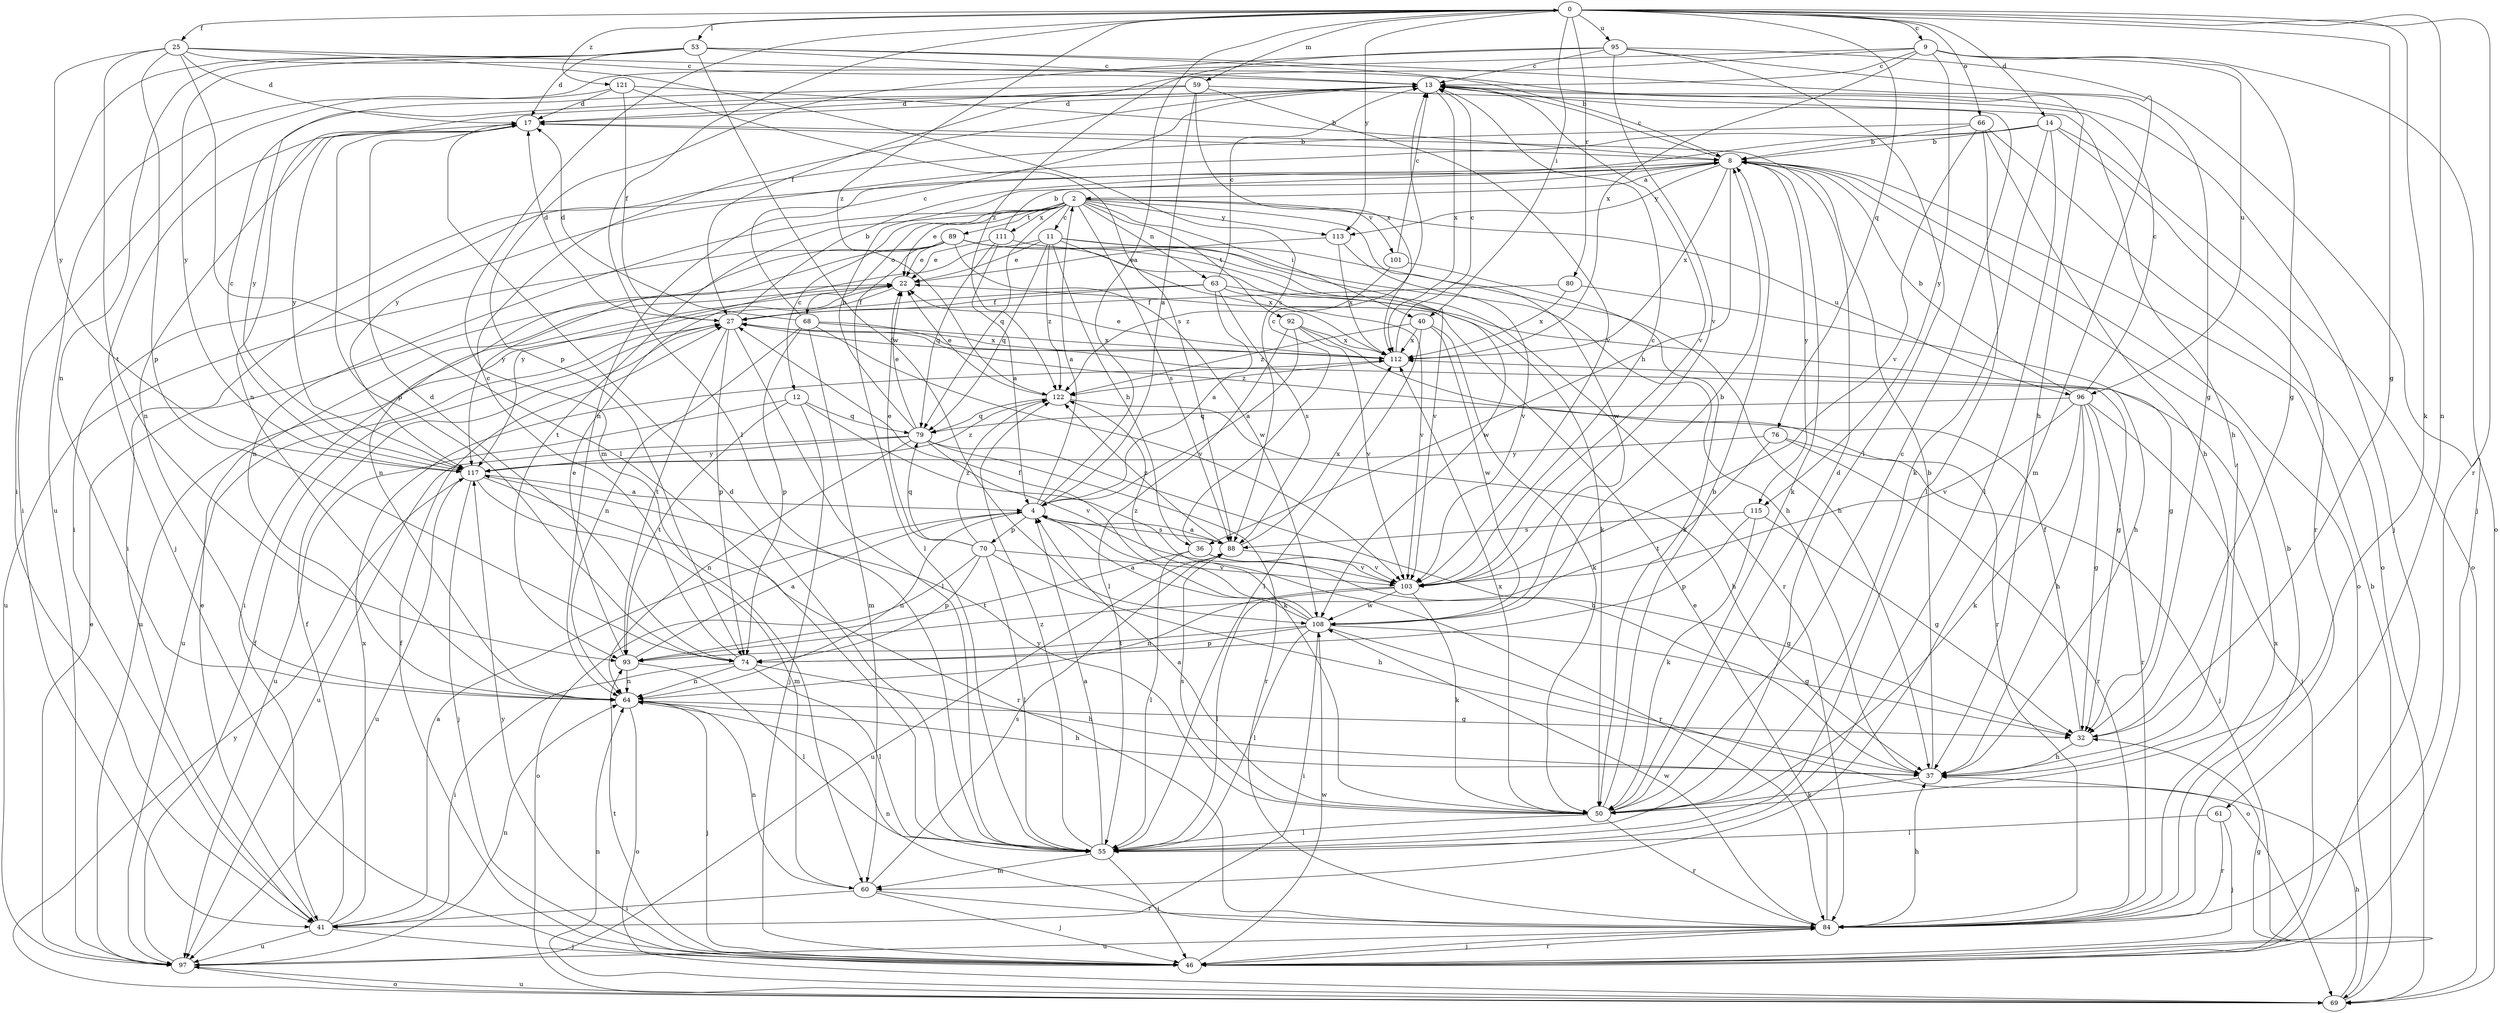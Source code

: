 strict digraph  {
0;
2;
4;
8;
9;
11;
12;
13;
14;
17;
22;
25;
27;
32;
36;
37;
40;
41;
46;
50;
53;
55;
59;
60;
61;
63;
64;
66;
68;
69;
70;
74;
76;
79;
80;
84;
88;
89;
92;
93;
95;
96;
97;
101;
103;
108;
111;
112;
113;
115;
117;
121;
122;
0 -> 9  [label=c];
0 -> 14  [label=d];
0 -> 25  [label=f];
0 -> 32  [label=g];
0 -> 40  [label=i];
0 -> 50  [label=k];
0 -> 53  [label=l];
0 -> 55  [label=l];
0 -> 59  [label=m];
0 -> 60  [label=m];
0 -> 61  [label=n];
0 -> 66  [label=o];
0 -> 76  [label=q];
0 -> 80  [label=r];
0 -> 84  [label=r];
0 -> 95  [label=u];
0 -> 113  [label=y];
0 -> 121  [label=z];
0 -> 122  [label=z];
2 -> 11  [label=c];
2 -> 12  [label=c];
2 -> 22  [label=e];
2 -> 40  [label=i];
2 -> 63  [label=n];
2 -> 64  [label=n];
2 -> 68  [label=o];
2 -> 79  [label=q];
2 -> 88  [label=s];
2 -> 89  [label=t];
2 -> 92  [label=t];
2 -> 93  [label=t];
2 -> 96  [label=u];
2 -> 101  [label=v];
2 -> 108  [label=w];
2 -> 111  [label=x];
2 -> 113  [label=y];
4 -> 0  [label=a];
4 -> 2  [label=a];
4 -> 64  [label=n];
4 -> 70  [label=p];
4 -> 84  [label=r];
4 -> 88  [label=s];
8 -> 2  [label=a];
8 -> 13  [label=c];
8 -> 36  [label=h];
8 -> 41  [label=i];
8 -> 50  [label=k];
8 -> 69  [label=o];
8 -> 112  [label=x];
8 -> 113  [label=y];
8 -> 115  [label=y];
9 -> 13  [label=c];
9 -> 27  [label=f];
9 -> 32  [label=g];
9 -> 69  [label=o];
9 -> 96  [label=u];
9 -> 97  [label=u];
9 -> 112  [label=x];
9 -> 115  [label=y];
11 -> 22  [label=e];
11 -> 36  [label=h];
11 -> 37  [label=h];
11 -> 79  [label=q];
11 -> 108  [label=w];
11 -> 112  [label=x];
11 -> 117  [label=y];
11 -> 122  [label=z];
12 -> 46  [label=j];
12 -> 50  [label=k];
12 -> 79  [label=q];
12 -> 93  [label=t];
12 -> 97  [label=u];
13 -> 17  [label=d];
13 -> 46  [label=j];
13 -> 64  [label=n];
13 -> 103  [label=v];
13 -> 112  [label=x];
14 -> 8  [label=b];
14 -> 50  [label=k];
14 -> 55  [label=l];
14 -> 64  [label=n];
14 -> 69  [label=o];
14 -> 84  [label=r];
14 -> 117  [label=y];
17 -> 8  [label=b];
17 -> 46  [label=j];
17 -> 64  [label=n];
17 -> 74  [label=p];
17 -> 117  [label=y];
22 -> 27  [label=f];
22 -> 41  [label=i];
25 -> 13  [label=c];
25 -> 17  [label=d];
25 -> 37  [label=h];
25 -> 55  [label=l];
25 -> 74  [label=p];
25 -> 88  [label=s];
25 -> 93  [label=t];
25 -> 117  [label=y];
27 -> 8  [label=b];
27 -> 17  [label=d];
27 -> 55  [label=l];
27 -> 74  [label=p];
27 -> 93  [label=t];
27 -> 97  [label=u];
27 -> 112  [label=x];
32 -> 27  [label=f];
32 -> 37  [label=h];
36 -> 13  [label=c];
36 -> 32  [label=g];
36 -> 55  [label=l];
36 -> 93  [label=t];
36 -> 103  [label=v];
37 -> 8  [label=b];
37 -> 50  [label=k];
40 -> 50  [label=k];
40 -> 55  [label=l];
40 -> 108  [label=w];
40 -> 112  [label=x];
40 -> 122  [label=z];
41 -> 4  [label=a];
41 -> 22  [label=e];
41 -> 27  [label=f];
41 -> 46  [label=j];
41 -> 97  [label=u];
41 -> 112  [label=x];
46 -> 27  [label=f];
46 -> 32  [label=g];
46 -> 84  [label=r];
46 -> 93  [label=t];
46 -> 108  [label=w];
46 -> 117  [label=y];
50 -> 4  [label=a];
50 -> 8  [label=b];
50 -> 13  [label=c];
50 -> 17  [label=d];
50 -> 55  [label=l];
50 -> 84  [label=r];
50 -> 88  [label=s];
50 -> 112  [label=x];
50 -> 117  [label=y];
53 -> 8  [label=b];
53 -> 13  [label=c];
53 -> 17  [label=d];
53 -> 32  [label=g];
53 -> 41  [label=i];
53 -> 64  [label=n];
53 -> 108  [label=w];
53 -> 117  [label=y];
55 -> 4  [label=a];
55 -> 17  [label=d];
55 -> 46  [label=j];
55 -> 60  [label=m];
55 -> 122  [label=z];
59 -> 4  [label=a];
59 -> 17  [label=d];
59 -> 37  [label=h];
59 -> 103  [label=v];
59 -> 112  [label=x];
59 -> 117  [label=y];
60 -> 41  [label=i];
60 -> 46  [label=j];
60 -> 64  [label=n];
60 -> 84  [label=r];
60 -> 88  [label=s];
61 -> 46  [label=j];
61 -> 55  [label=l];
61 -> 84  [label=r];
63 -> 4  [label=a];
63 -> 13  [label=c];
63 -> 27  [label=f];
63 -> 32  [label=g];
63 -> 88  [label=s];
63 -> 97  [label=u];
63 -> 103  [label=v];
64 -> 32  [label=g];
64 -> 37  [label=h];
64 -> 46  [label=j];
64 -> 69  [label=o];
66 -> 8  [label=b];
66 -> 37  [label=h];
66 -> 41  [label=i];
66 -> 55  [label=l];
66 -> 69  [label=o];
66 -> 103  [label=v];
68 -> 13  [label=c];
68 -> 17  [label=d];
68 -> 32  [label=g];
68 -> 60  [label=m];
68 -> 64  [label=n];
68 -> 74  [label=p];
68 -> 103  [label=v];
68 -> 112  [label=x];
69 -> 8  [label=b];
69 -> 37  [label=h];
69 -> 64  [label=n];
69 -> 97  [label=u];
69 -> 117  [label=y];
70 -> 22  [label=e];
70 -> 37  [label=h];
70 -> 55  [label=l];
70 -> 69  [label=o];
70 -> 74  [label=p];
70 -> 79  [label=q];
70 -> 103  [label=v];
70 -> 122  [label=z];
74 -> 13  [label=c];
74 -> 17  [label=d];
74 -> 37  [label=h];
74 -> 41  [label=i];
74 -> 55  [label=l];
74 -> 64  [label=n];
76 -> 46  [label=j];
76 -> 84  [label=r];
76 -> 93  [label=t];
76 -> 117  [label=y];
79 -> 8  [label=b];
79 -> 22  [label=e];
79 -> 37  [label=h];
79 -> 64  [label=n];
79 -> 84  [label=r];
79 -> 97  [label=u];
79 -> 103  [label=v];
79 -> 117  [label=y];
80 -> 27  [label=f];
80 -> 37  [label=h];
80 -> 112  [label=x];
84 -> 8  [label=b];
84 -> 22  [label=e];
84 -> 37  [label=h];
84 -> 46  [label=j];
84 -> 64  [label=n];
84 -> 97  [label=u];
84 -> 108  [label=w];
84 -> 112  [label=x];
88 -> 4  [label=a];
88 -> 97  [label=u];
88 -> 103  [label=v];
88 -> 112  [label=x];
88 -> 122  [label=z];
89 -> 22  [label=e];
89 -> 50  [label=k];
89 -> 55  [label=l];
89 -> 64  [label=n];
89 -> 84  [label=r];
89 -> 97  [label=u];
89 -> 103  [label=v];
89 -> 108  [label=w];
89 -> 117  [label=y];
92 -> 4  [label=a];
92 -> 55  [label=l];
92 -> 84  [label=r];
92 -> 103  [label=v];
92 -> 112  [label=x];
93 -> 4  [label=a];
93 -> 22  [label=e];
93 -> 55  [label=l];
93 -> 64  [label=n];
95 -> 13  [label=c];
95 -> 46  [label=j];
95 -> 55  [label=l];
95 -> 60  [label=m];
95 -> 74  [label=p];
95 -> 103  [label=v];
95 -> 122  [label=z];
96 -> 8  [label=b];
96 -> 13  [label=c];
96 -> 32  [label=g];
96 -> 37  [label=h];
96 -> 46  [label=j];
96 -> 50  [label=k];
96 -> 79  [label=q];
96 -> 84  [label=r];
96 -> 103  [label=v];
97 -> 22  [label=e];
97 -> 27  [label=f];
97 -> 64  [label=n];
97 -> 69  [label=o];
101 -> 13  [label=c];
101 -> 50  [label=k];
101 -> 122  [label=z];
103 -> 13  [label=c];
103 -> 50  [label=k];
103 -> 55  [label=l];
103 -> 64  [label=n];
103 -> 108  [label=w];
108 -> 4  [label=a];
108 -> 8  [label=b];
108 -> 27  [label=f];
108 -> 32  [label=g];
108 -> 41  [label=i];
108 -> 55  [label=l];
108 -> 69  [label=o];
108 -> 74  [label=p];
108 -> 93  [label=t];
108 -> 122  [label=z];
111 -> 4  [label=a];
111 -> 8  [label=b];
111 -> 22  [label=e];
111 -> 37  [label=h];
111 -> 79  [label=q];
112 -> 13  [label=c];
112 -> 22  [label=e];
112 -> 27  [label=f];
112 -> 122  [label=z];
113 -> 22  [label=e];
113 -> 103  [label=v];
113 -> 112  [label=x];
115 -> 32  [label=g];
115 -> 50  [label=k];
115 -> 74  [label=p];
115 -> 88  [label=s];
117 -> 4  [label=a];
117 -> 13  [label=c];
117 -> 46  [label=j];
117 -> 60  [label=m];
117 -> 84  [label=r];
117 -> 97  [label=u];
117 -> 122  [label=z];
121 -> 8  [label=b];
121 -> 17  [label=d];
121 -> 27  [label=f];
121 -> 41  [label=i];
121 -> 88  [label=s];
122 -> 22  [label=e];
122 -> 37  [label=h];
122 -> 79  [label=q];
}
